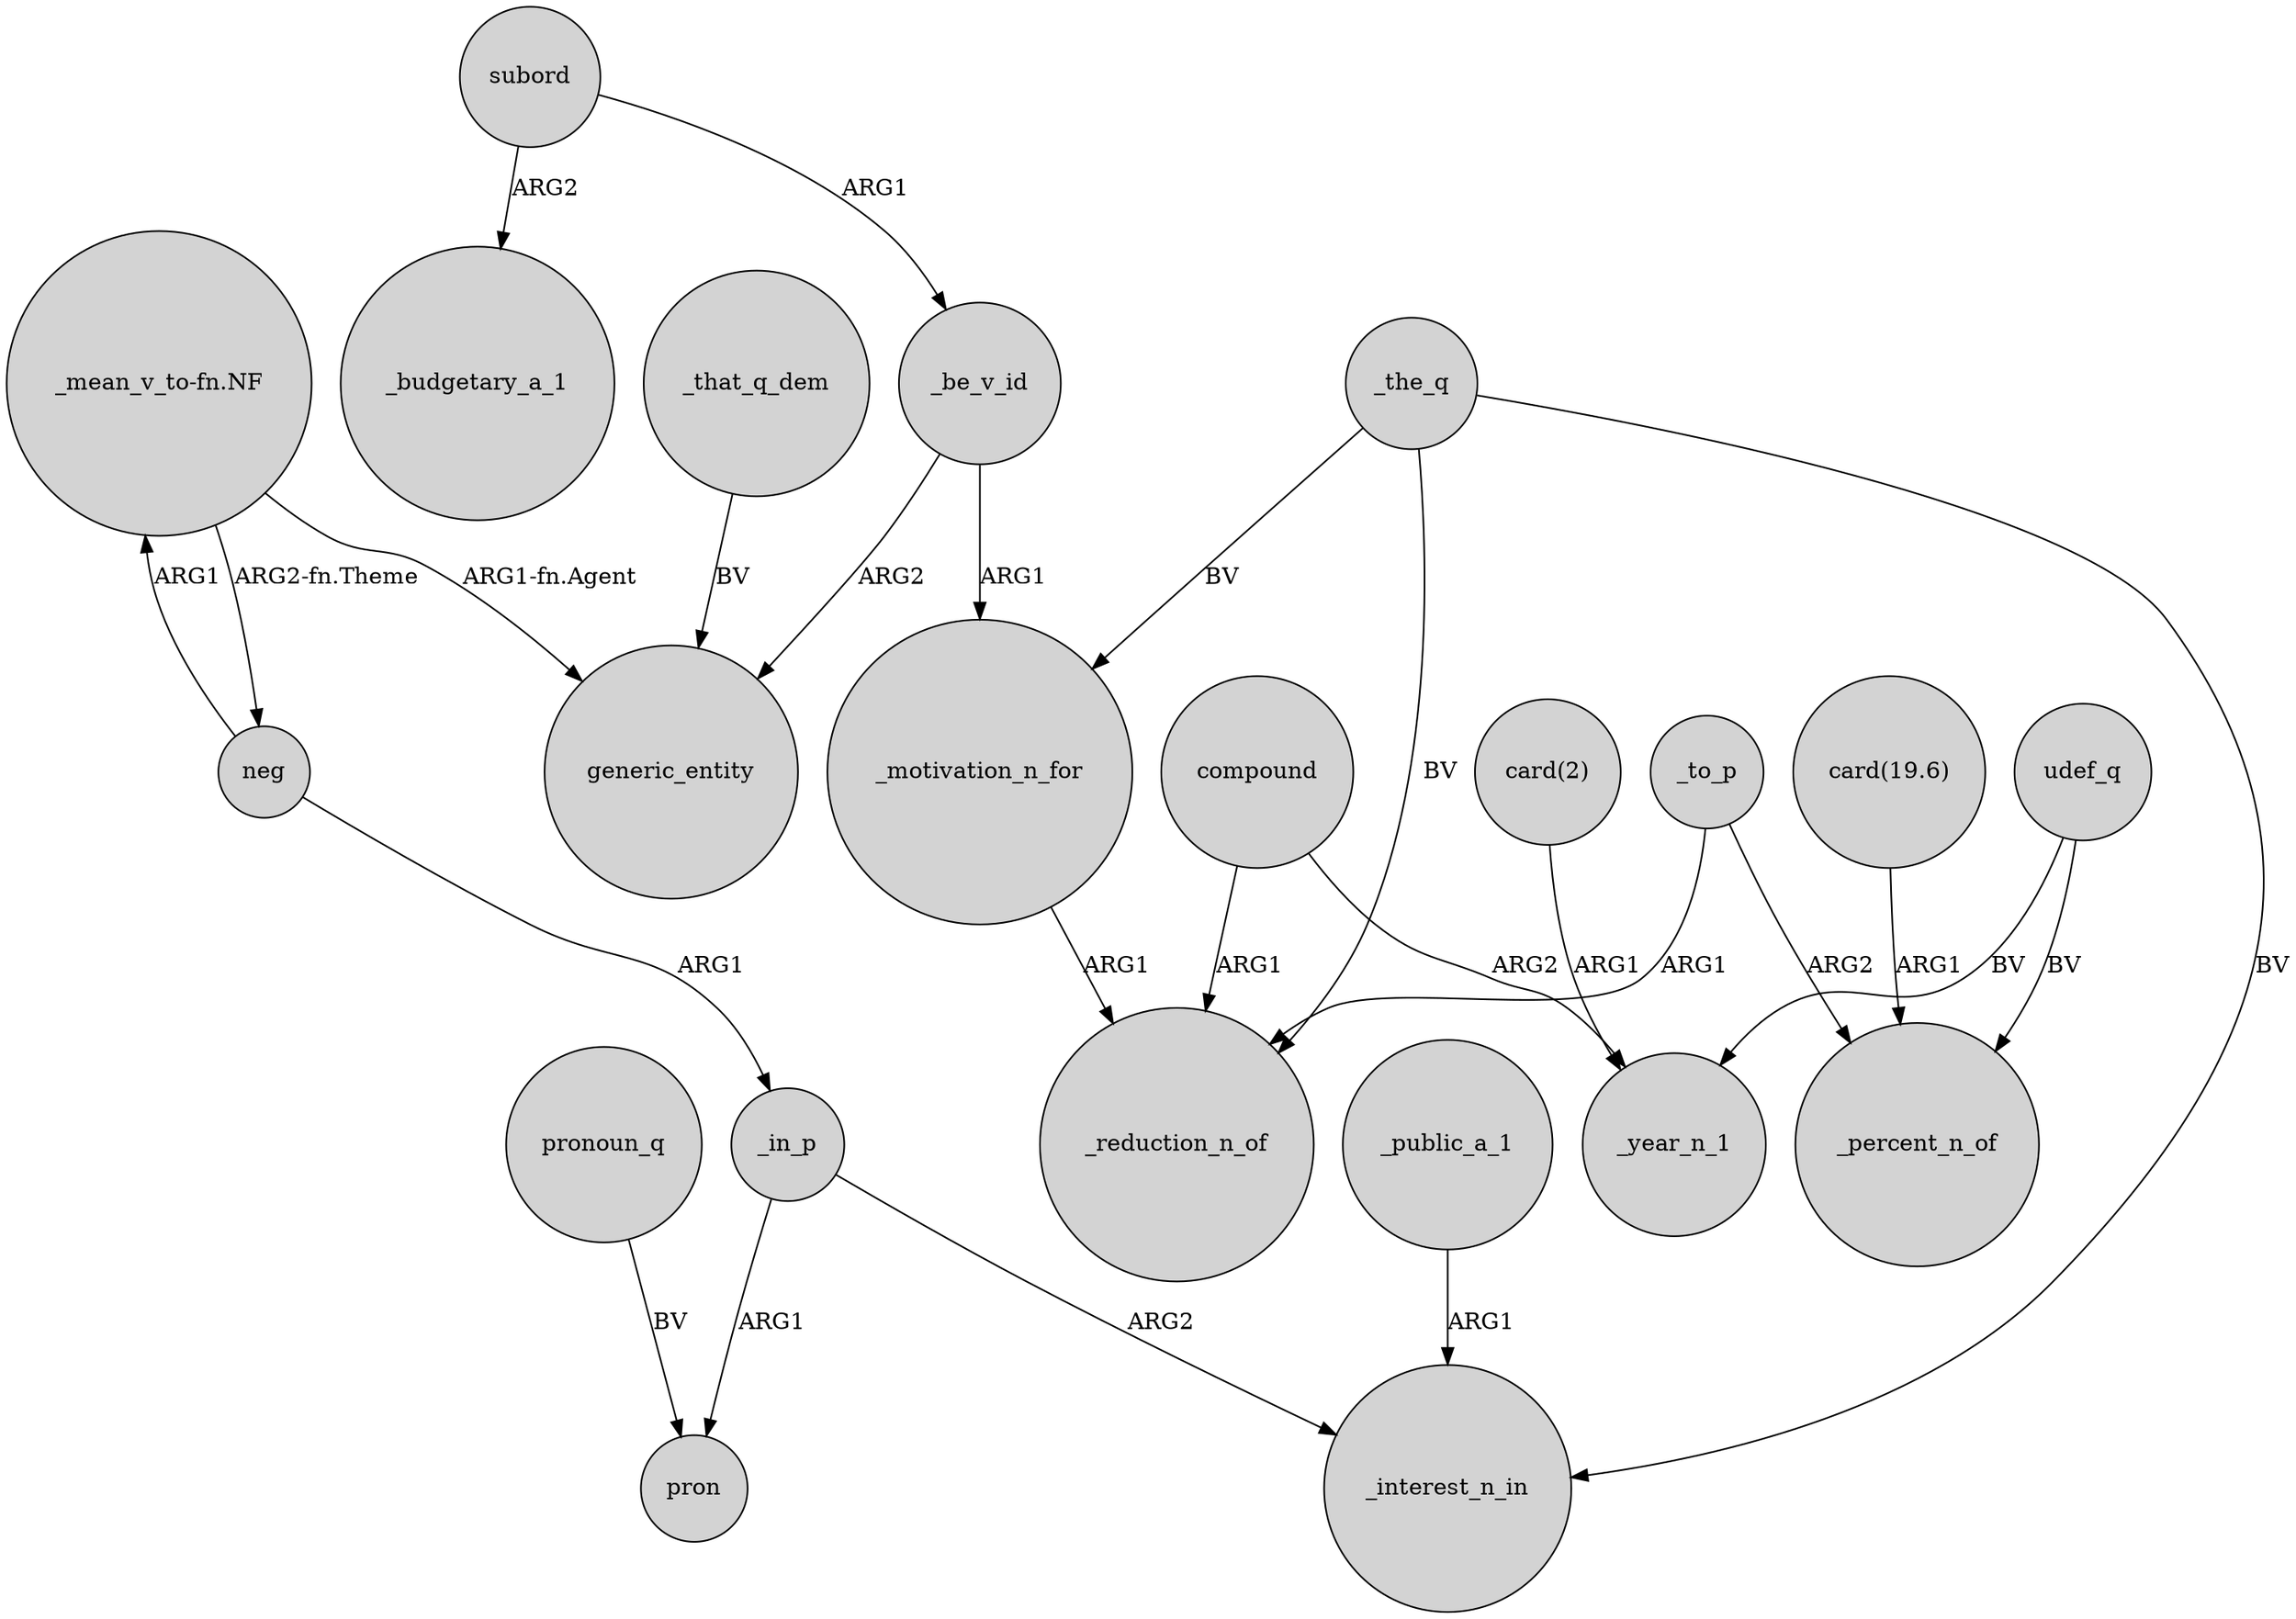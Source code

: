 digraph {
	node [shape=circle style=filled]
	subord -> _be_v_id [label=ARG1]
	"_mean_v_to-fn.NF" -> generic_entity [label="ARG1-fn.Agent"]
	_motivation_n_for -> _reduction_n_of [label=ARG1]
	_in_p -> pron [label=ARG1]
	_that_q_dem -> generic_entity [label=BV]
	_the_q -> _interest_n_in [label=BV]
	_in_p -> _interest_n_in [label=ARG2]
	"_mean_v_to-fn.NF" -> neg [label="ARG2-fn.Theme"]
	subord -> _budgetary_a_1 [label=ARG2]
	_be_v_id -> generic_entity [label=ARG2]
	pronoun_q -> pron [label=BV]
	_public_a_1 -> _interest_n_in [label=ARG1]
	"card(2)" -> _year_n_1 [label=ARG1]
	_the_q -> _reduction_n_of [label=BV]
	_the_q -> _motivation_n_for [label=BV]
	"card(19.6)" -> _percent_n_of [label=ARG1]
	compound -> _reduction_n_of [label=ARG1]
	_to_p -> _percent_n_of [label=ARG2]
	udef_q -> _year_n_1 [label=BV]
	_be_v_id -> _motivation_n_for [label=ARG1]
	neg -> _in_p [label=ARG1]
	udef_q -> _percent_n_of [label=BV]
	_to_p -> _reduction_n_of [label=ARG1]
	compound -> _year_n_1 [label=ARG2]
	neg -> "_mean_v_to-fn.NF" [label=ARG1]
}
